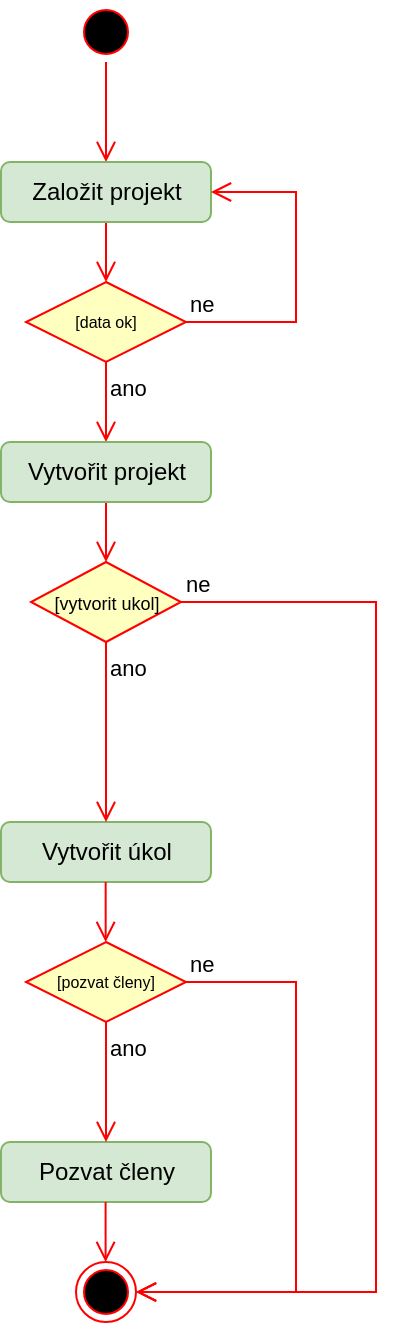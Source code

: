 <mxfile version="28.1.2">
  <diagram name="Stránka-1" id="Vsyixsdf1S_MMMVkGTde">
    <mxGraphModel grid="1" page="1" gridSize="10" guides="1" tooltips="1" connect="1" arrows="1" fold="1" pageScale="1" pageWidth="1654" pageHeight="1169" math="0" shadow="0">
      <root>
        <mxCell id="0" />
        <mxCell id="1" parent="0" />
        <mxCell id="eK5R766oDTDgFALVFzvs-1" value="" style="ellipse;html=1;shape=startState;fillColor=#000000;strokeColor=#ff0000;" vertex="1" parent="1">
          <mxGeometry x="280" y="80" width="30" height="30" as="geometry" />
        </mxCell>
        <mxCell id="eK5R766oDTDgFALVFzvs-2" value="" style="edgeStyle=orthogonalEdgeStyle;html=1;verticalAlign=bottom;endArrow=open;endSize=8;strokeColor=#ff0000;rounded=0;" edge="1" parent="1" source="eK5R766oDTDgFALVFzvs-1">
          <mxGeometry relative="1" as="geometry">
            <mxPoint x="295" y="160" as="targetPoint" />
          </mxGeometry>
        </mxCell>
        <mxCell id="eK5R766oDTDgFALVFzvs-11" style="edgeStyle=orthogonalEdgeStyle;rounded=0;orthogonalLoop=1;jettySize=auto;html=1;entryX=0.5;entryY=0;entryDx=0;entryDy=0;endArrow=open;endFill=0;endSize=8;strokeColor=light-dark(#ff0000, #ededed);" edge="1" parent="1" source="eK5R766oDTDgFALVFzvs-3" target="eK5R766oDTDgFALVFzvs-8">
          <mxGeometry relative="1" as="geometry" />
        </mxCell>
        <mxCell id="eK5R766oDTDgFALVFzvs-3" value="Založit projekt" style="rounded=1;whiteSpace=wrap;html=1;fillColor=#d5e8d4;strokeColor=#82b366;" vertex="1" parent="1">
          <mxGeometry x="242.5" y="160" width="105" height="30" as="geometry" />
        </mxCell>
        <mxCell id="eK5R766oDTDgFALVFzvs-8" value="&lt;font&gt;[data ok]&lt;/font&gt;" style="rhombus;whiteSpace=wrap;html=1;fontColor=#000000;fillColor=#ffffc0;strokeColor=#ff0000;fontSize=8;" vertex="1" parent="1">
          <mxGeometry x="255" y="220" width="80" height="40" as="geometry" />
        </mxCell>
        <mxCell id="eK5R766oDTDgFALVFzvs-9" value="ne" style="edgeStyle=orthogonalEdgeStyle;html=1;align=left;verticalAlign=bottom;endArrow=open;endSize=8;strokeColor=#ff0000;rounded=0;entryX=1;entryY=0.5;entryDx=0;entryDy=0;" edge="1" parent="1" source="eK5R766oDTDgFALVFzvs-8" target="eK5R766oDTDgFALVFzvs-3">
          <mxGeometry x="-1" relative="1" as="geometry">
            <mxPoint x="310" y="600" as="targetPoint" />
            <Array as="points">
              <mxPoint x="390" y="240" />
              <mxPoint x="390" y="175" />
            </Array>
          </mxGeometry>
        </mxCell>
        <mxCell id="eK5R766oDTDgFALVFzvs-10" value="ano" style="edgeStyle=orthogonalEdgeStyle;html=1;align=left;verticalAlign=top;endArrow=open;endSize=8;strokeColor=#ff0000;rounded=0;entryX=0.5;entryY=0;entryDx=0;entryDy=0;" edge="1" parent="1" source="eK5R766oDTDgFALVFzvs-8" target="eK5R766oDTDgFALVFzvs-17">
          <mxGeometry x="-1" relative="1" as="geometry">
            <mxPoint x="295" y="300" as="targetPoint" />
          </mxGeometry>
        </mxCell>
        <mxCell id="eK5R766oDTDgFALVFzvs-14" value="" style="ellipse;html=1;shape=endState;fillColor=#000000;strokeColor=#ff0000;" vertex="1" parent="1">
          <mxGeometry x="280" y="710" width="30" height="30" as="geometry" />
        </mxCell>
        <mxCell id="eK5R766oDTDgFALVFzvs-22" style="edgeStyle=orthogonalEdgeStyle;rounded=0;orthogonalLoop=1;jettySize=auto;html=1;endSize=8;endArrow=open;endFill=0;strokeColor=light-dark(#ff0000, #ededed);" edge="1" parent="1" source="eK5R766oDTDgFALVFzvs-17">
          <mxGeometry relative="1" as="geometry">
            <mxPoint x="295" y="360" as="targetPoint" />
          </mxGeometry>
        </mxCell>
        <mxCell id="eK5R766oDTDgFALVFzvs-17" value="Vytvořit projekt" style="rounded=1;whiteSpace=wrap;html=1;fillColor=#d5e8d4;strokeColor=#82b366;" vertex="1" parent="1">
          <mxGeometry x="242.5" y="300" width="105" height="30" as="geometry" />
        </mxCell>
        <mxCell id="eK5R766oDTDgFALVFzvs-21" value="Vytvořit úkol" style="rounded=1;whiteSpace=wrap;html=1;fillColor=#d5e8d4;strokeColor=#82b366;" vertex="1" parent="1">
          <mxGeometry x="242.5" y="490" width="105" height="30" as="geometry" />
        </mxCell>
        <mxCell id="eK5R766oDTDgFALVFzvs-23" value="Pozvat členy" style="rounded=1;whiteSpace=wrap;html=1;fillColor=#d5e8d4;strokeColor=#82b366;" vertex="1" parent="1">
          <mxGeometry x="242.5" y="650" width="105" height="30" as="geometry" />
        </mxCell>
        <mxCell id="eK5R766oDTDgFALVFzvs-25" style="edgeStyle=orthogonalEdgeStyle;rounded=0;orthogonalLoop=1;jettySize=auto;html=1;endSize=8;endArrow=open;endFill=0;strokeColor=light-dark(#ff0000, #ededed);" edge="1" parent="1">
          <mxGeometry relative="1" as="geometry">
            <mxPoint x="294.83" y="520" as="sourcePoint" />
            <mxPoint x="294.83" y="550" as="targetPoint" />
          </mxGeometry>
        </mxCell>
        <mxCell id="eK5R766oDTDgFALVFzvs-26" style="edgeStyle=orthogonalEdgeStyle;rounded=0;orthogonalLoop=1;jettySize=auto;html=1;endSize=8;endArrow=open;endFill=0;strokeColor=light-dark(#ff0000, #ededed);" edge="1" parent="1">
          <mxGeometry relative="1" as="geometry">
            <mxPoint x="294.8" y="680" as="sourcePoint" />
            <mxPoint x="294.8" y="710" as="targetPoint" />
          </mxGeometry>
        </mxCell>
        <mxCell id="eK5R766oDTDgFALVFzvs-28" value="[pozvat členy]" style="rhombus;whiteSpace=wrap;html=1;fontColor=#000000;fillColor=#ffffc0;strokeColor=#ff0000;fontSize=8;" vertex="1" parent="1">
          <mxGeometry x="255" y="550" width="80" height="40" as="geometry" />
        </mxCell>
        <mxCell id="eK5R766oDTDgFALVFzvs-29" value="ne" style="edgeStyle=orthogonalEdgeStyle;html=1;align=left;verticalAlign=bottom;endArrow=open;endSize=8;strokeColor=#ff0000;rounded=0;entryX=1;entryY=0.5;entryDx=0;entryDy=0;" edge="1" parent="1" source="eK5R766oDTDgFALVFzvs-28" target="eK5R766oDTDgFALVFzvs-14">
          <mxGeometry x="-1" relative="1" as="geometry">
            <mxPoint x="435" y="570" as="targetPoint" />
            <Array as="points">
              <mxPoint x="390" y="570" />
              <mxPoint x="390" y="725" />
            </Array>
          </mxGeometry>
        </mxCell>
        <mxCell id="eK5R766oDTDgFALVFzvs-30" value="ano" style="edgeStyle=orthogonalEdgeStyle;html=1;align=left;verticalAlign=top;endArrow=open;endSize=8;strokeColor=#ff0000;rounded=0;" edge="1" parent="1" source="eK5R766oDTDgFALVFzvs-28">
          <mxGeometry x="-1" relative="1" as="geometry">
            <mxPoint x="295" y="650" as="targetPoint" />
          </mxGeometry>
        </mxCell>
        <mxCell id="eK5R766oDTDgFALVFzvs-38" value="&lt;font style=&quot;font-size: 9px;&quot;&gt;[vytvorit ukol]&lt;/font&gt;" style="rhombus;whiteSpace=wrap;html=1;fontColor=#000000;fillColor=#ffffc0;strokeColor=#ff0000;" vertex="1" parent="1">
          <mxGeometry x="257.5" y="360" width="75" height="40" as="geometry" />
        </mxCell>
        <mxCell id="eK5R766oDTDgFALVFzvs-39" value="ne" style="edgeStyle=orthogonalEdgeStyle;html=1;align=left;verticalAlign=bottom;endArrow=open;endSize=8;strokeColor=#ff0000;rounded=0;entryX=1;entryY=0.5;entryDx=0;entryDy=0;" edge="1" parent="1" source="eK5R766oDTDgFALVFzvs-38" target="eK5R766oDTDgFALVFzvs-14">
          <mxGeometry x="-1" relative="1" as="geometry">
            <mxPoint x="435" y="460" as="targetPoint" />
            <Array as="points">
              <mxPoint x="430" y="380" />
              <mxPoint x="430" y="725" />
            </Array>
          </mxGeometry>
        </mxCell>
        <mxCell id="eK5R766oDTDgFALVFzvs-40" value="ano" style="edgeStyle=orthogonalEdgeStyle;html=1;align=left;verticalAlign=top;endArrow=open;endSize=8;strokeColor=#ff0000;rounded=0;" edge="1" parent="1" source="eK5R766oDTDgFALVFzvs-38">
          <mxGeometry x="-1" relative="1" as="geometry">
            <mxPoint x="295" y="490" as="targetPoint" />
          </mxGeometry>
        </mxCell>
      </root>
    </mxGraphModel>
  </diagram>
</mxfile>
